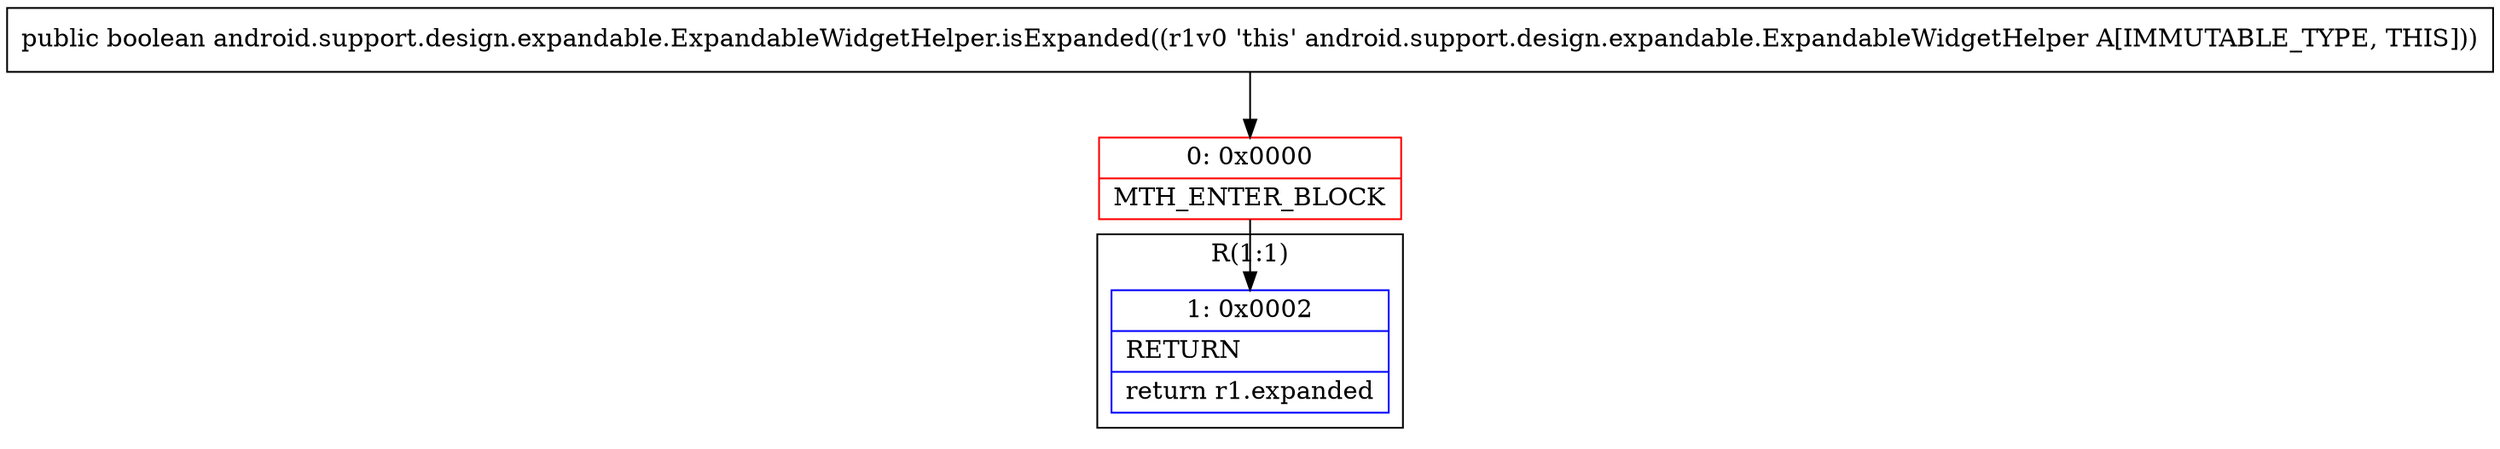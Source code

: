 digraph "CFG forandroid.support.design.expandable.ExpandableWidgetHelper.isExpanded()Z" {
subgraph cluster_Region_241829417 {
label = "R(1:1)";
node [shape=record,color=blue];
Node_1 [shape=record,label="{1\:\ 0x0002|RETURN\l|return r1.expanded\l}"];
}
Node_0 [shape=record,color=red,label="{0\:\ 0x0000|MTH_ENTER_BLOCK\l}"];
MethodNode[shape=record,label="{public boolean android.support.design.expandable.ExpandableWidgetHelper.isExpanded((r1v0 'this' android.support.design.expandable.ExpandableWidgetHelper A[IMMUTABLE_TYPE, THIS])) }"];
MethodNode -> Node_0;
Node_0 -> Node_1;
}

